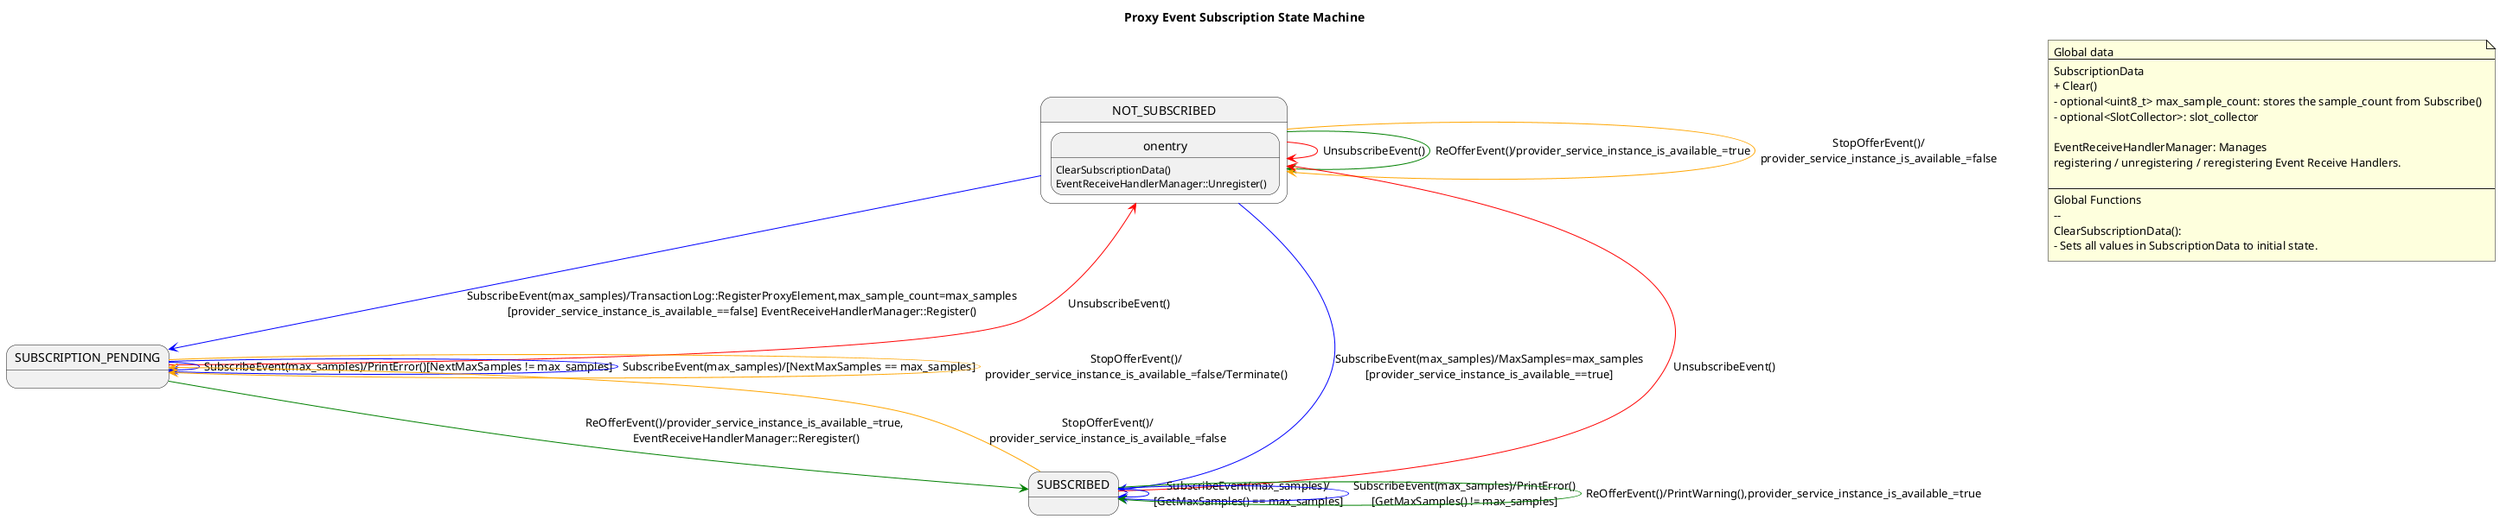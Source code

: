 @startuml proxy_event_state_machine
title "Proxy Event Subscription State Machine"

state "NOT_SUBSCRIBED" as not_subscribed {
  onentry: ClearSubscriptionData()
  onentry: EventReceiveHandlerManager::Unregister()
}

state "SUBSCRIPTION_PENDING" as subscription_pending

state "SUBSCRIBED" as subscribed

note "Global data\n--\nSubscriptionData\n+ Clear()\n- optional<uint8_t> max_sample_count: stores the sample_count from Subscribe()\n- optional<SlotCollector>: slot_collector\n\nEventReceiveHandlerManager: Manages \nregistering / unregistering / reregistering Event Receive Handlers.\n\n--\nGlobal Functions\n--  \nClearSubscriptionData():\n- Sets all values in SubscriptionData to initial state." as global_data

not_subscribed -[#red]-> not_subscribed : UnsubscribeEvent()

not_subscribed -[#green]-> not_subscribed : ReOfferEvent()/provider_service_instance_is_available_=true

not_subscribed -[#orange]-> not_subscribed : StopOfferEvent()/\nprovider_service_instance_is_available_=false

not_subscribed -[#blue]-> subscription_pending : SubscribeEvent(max_samples)/TransactionLog::RegisterProxyElement,max_sample_count=max_samples\n[provider_service_instance_is_available_==false] EventReceiveHandlerManager::Register()

not_subscribed -[#blue]-> subscribed : SubscribeEvent(max_samples)/MaxSamples=max_samples\n[provider_service_instance_is_available_==true]

subscription_pending -[#blue]-> subscription_pending : SubscribeEvent(max_samples)/PrintError()[NextMaxSamples != max_samples]

subscription_pending -[#blue]-> subscription_pending : SubscribeEvent(max_samples)/[NextMaxSamples == max_samples]

subscribed -[#blue]-> subscribed : SubscribeEvent(max_samples)/\n[GetMaxSamples() == max_samples]

subscribed -[#blue]-> subscribed : SubscribeEvent(max_samples)/PrintError()\n[GetMaxSamples() != max_samples]

subscription_pending -[#red]-> not_subscribed : UnsubscribeEvent()

subscribed -[#red]-> not_subscribed : UnsubscribeEvent()

subscription_pending -[#green]-> subscribed : ReOfferEvent()/provider_service_instance_is_available_=true, \nEventReceiveHandlerManager::Reregister()

subscribed -[#green]-> subscribed : ReOfferEvent()/PrintWarning(),provider_service_instance_is_available_=true

subscribed -[#orange]-> subscription_pending : StopOfferEvent()/\nprovider_service_instance_is_available_=false

subscription_pending -[#orange]-> subscription_pending : StopOfferEvent()/\nprovider_service_instance_is_available_=false/Terminate()

@enduml